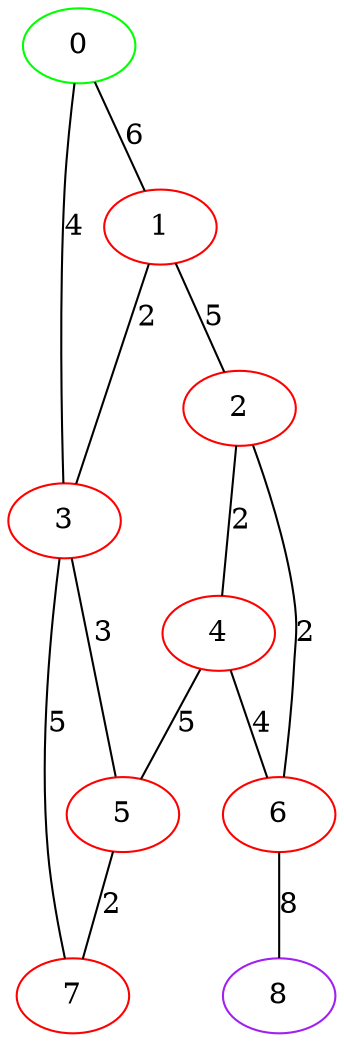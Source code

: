 graph "" {
0 [color=green, weight=2];
1 [color=red, weight=1];
2 [color=red, weight=1];
3 [color=red, weight=1];
4 [color=red, weight=1];
5 [color=red, weight=1];
6 [color=red, weight=1];
7 [color=red, weight=1];
8 [color=purple, weight=4];
0 -- 1  [key=0, label=6];
0 -- 3  [key=0, label=4];
1 -- 2  [key=0, label=5];
1 -- 3  [key=0, label=2];
2 -- 4  [key=0, label=2];
2 -- 6  [key=0, label=2];
3 -- 5  [key=0, label=3];
3 -- 7  [key=0, label=5];
4 -- 5  [key=0, label=5];
4 -- 6  [key=0, label=4];
5 -- 7  [key=0, label=2];
6 -- 8  [key=0, label=8];
}
